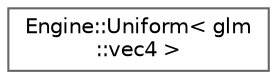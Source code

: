 digraph "Graphical Class Hierarchy"
{
 // LATEX_PDF_SIZE
  bgcolor="transparent";
  edge [fontname=Helvetica,fontsize=10,labelfontname=Helvetica,labelfontsize=10];
  node [fontname=Helvetica,fontsize=10,shape=box,height=0.2,width=0.4];
  rankdir="LR";
  Node0 [label="Engine::Uniform\< glm\l::vec4 \>",height=0.2,width=0.4,color="grey40", fillcolor="white", style="filled",URL="$class_engine_1_1_uniform.html",tooltip=" "];
}
